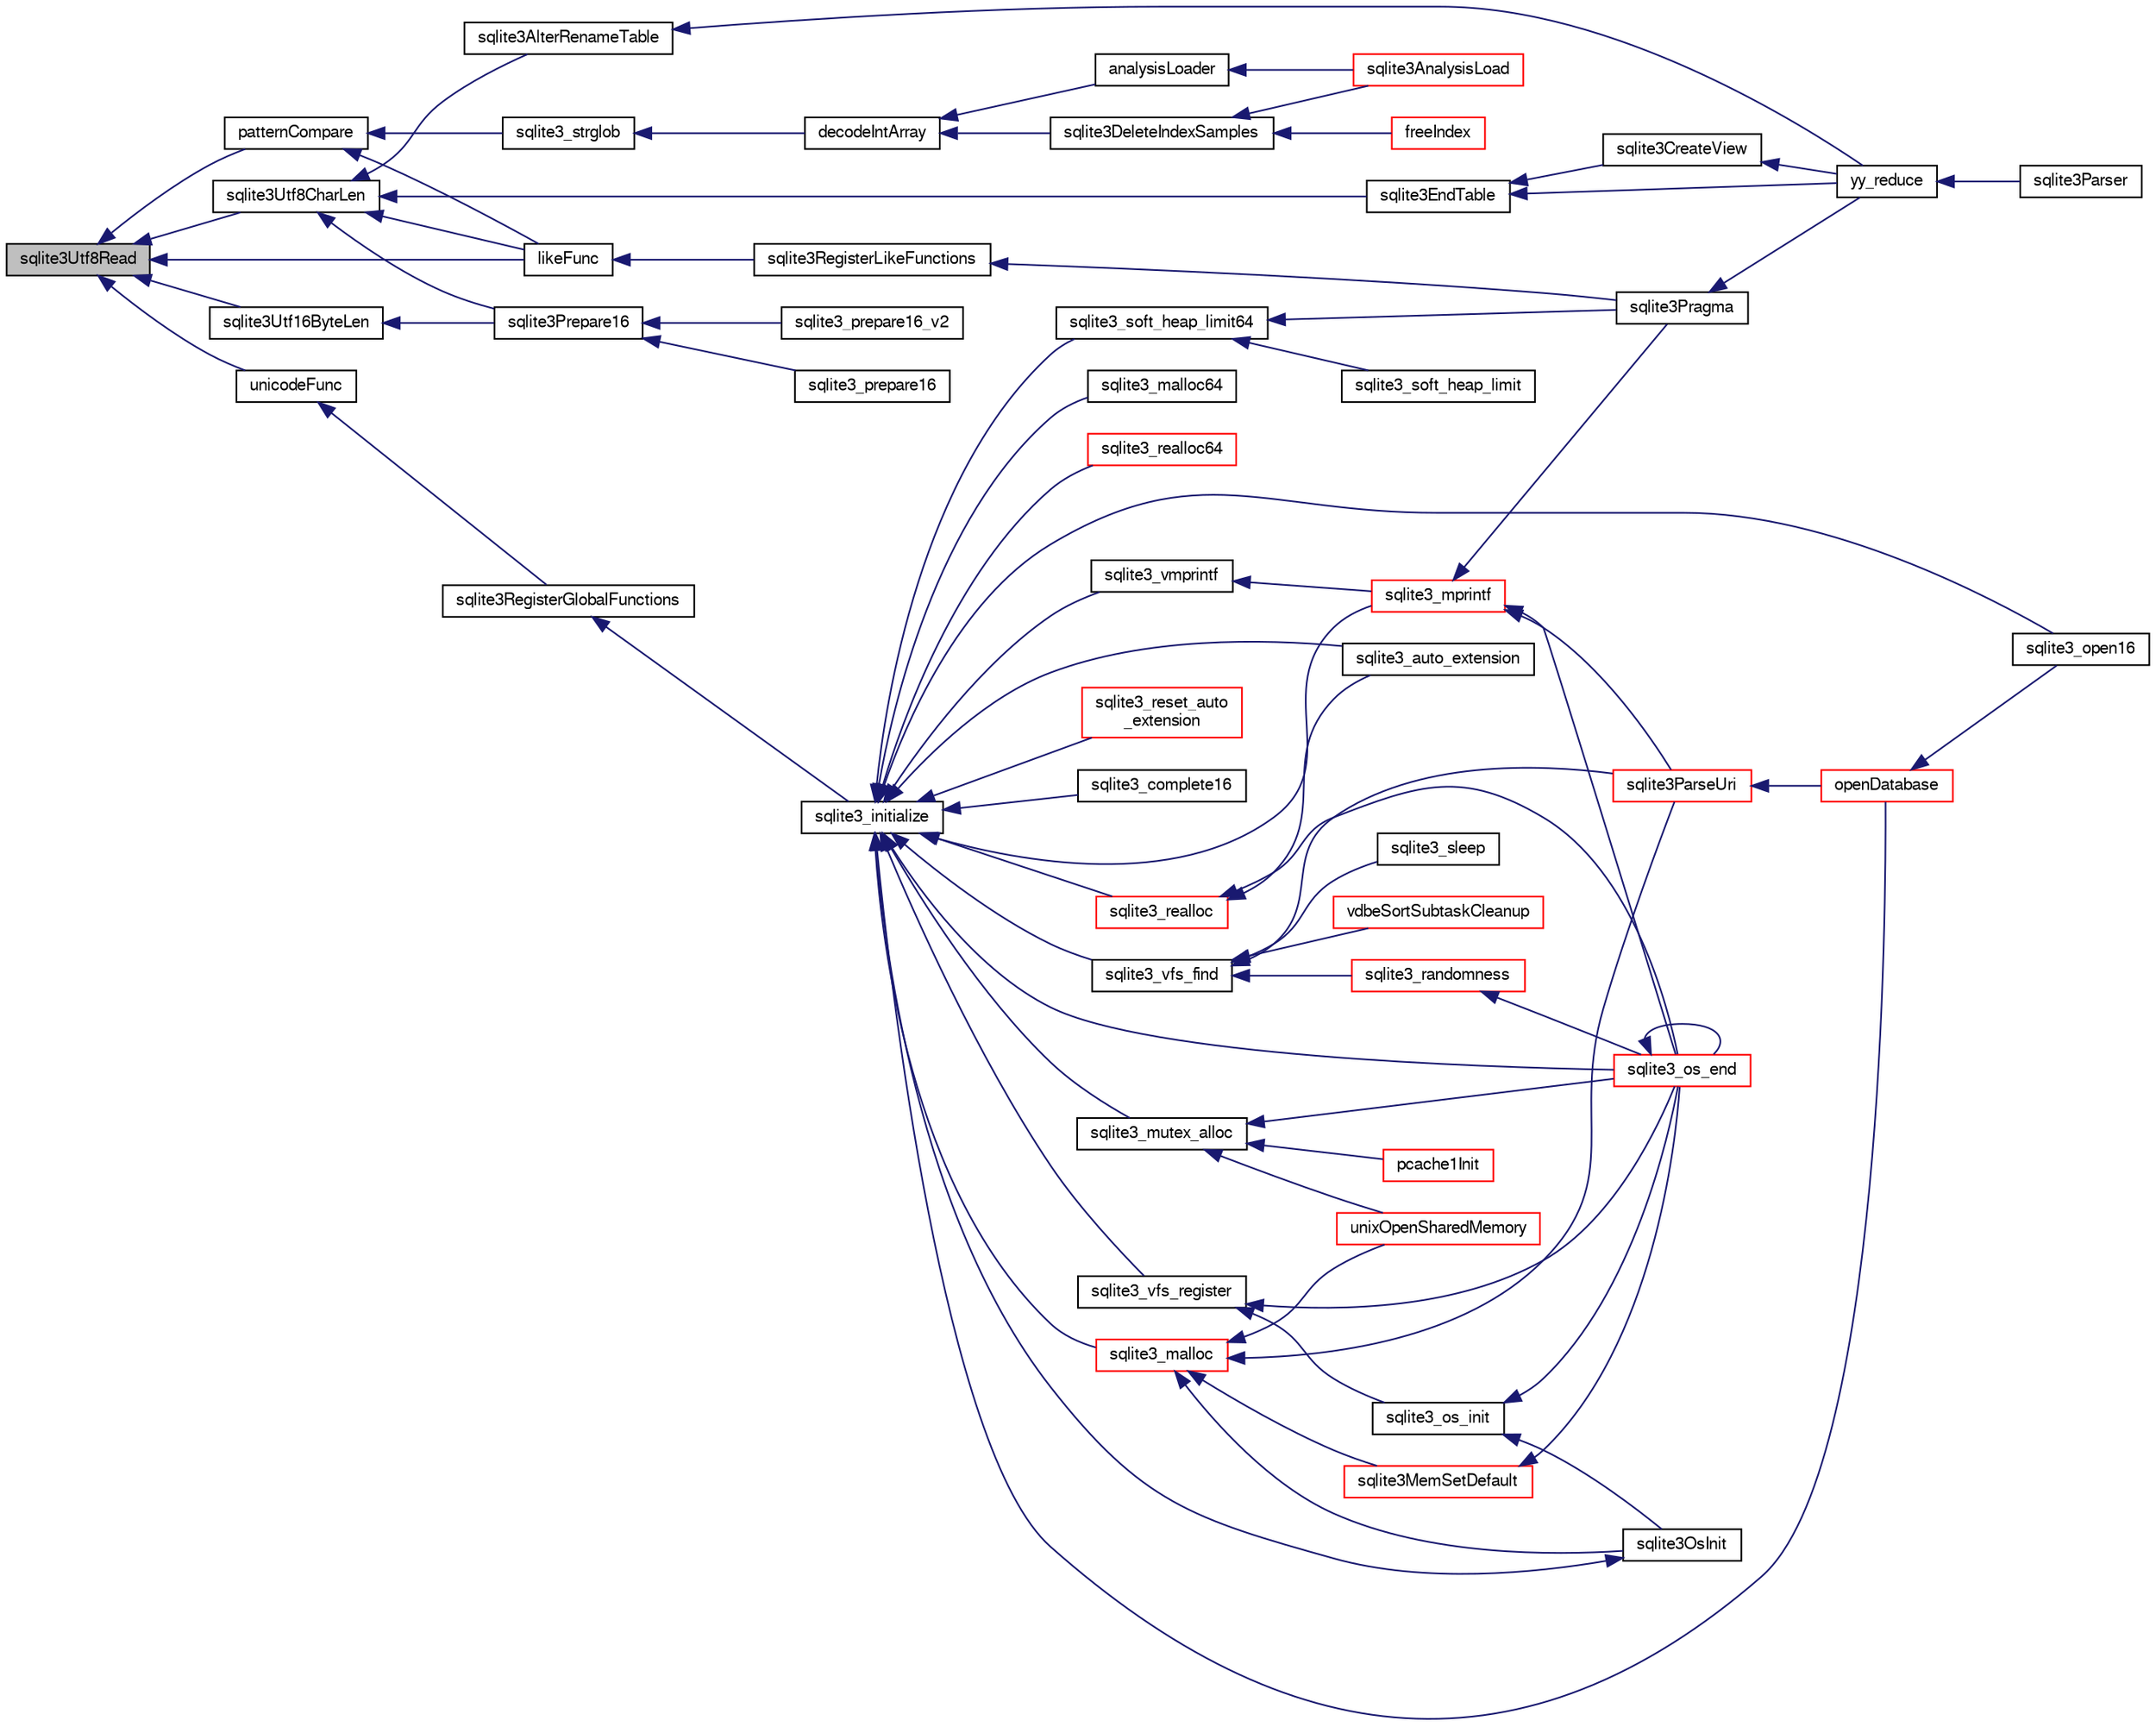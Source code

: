 digraph "sqlite3Utf8Read"
{
  edge [fontname="FreeSans",fontsize="10",labelfontname="FreeSans",labelfontsize="10"];
  node [fontname="FreeSans",fontsize="10",shape=record];
  rankdir="LR";
  Node734310 [label="sqlite3Utf8Read",height=0.2,width=0.4,color="black", fillcolor="grey75", style="filled", fontcolor="black"];
  Node734310 -> Node734311 [dir="back",color="midnightblue",fontsize="10",style="solid",fontname="FreeSans"];
  Node734311 [label="sqlite3Utf8CharLen",height=0.2,width=0.4,color="black", fillcolor="white", style="filled",URL="$sqlite3_8c.html#a066ef98fa63764bd64b8da19566270f8"];
  Node734311 -> Node734312 [dir="back",color="midnightblue",fontsize="10",style="solid",fontname="FreeSans"];
  Node734312 [label="sqlite3AlterRenameTable",height=0.2,width=0.4,color="black", fillcolor="white", style="filled",URL="$sqlite3_8c.html#aa5cfdb507ff74e559f2efb0318c96d2c"];
  Node734312 -> Node734313 [dir="back",color="midnightblue",fontsize="10",style="solid",fontname="FreeSans"];
  Node734313 [label="yy_reduce",height=0.2,width=0.4,color="black", fillcolor="white", style="filled",URL="$sqlite3_8c.html#a7c419a9b25711c666a9a2449ef377f14"];
  Node734313 -> Node734314 [dir="back",color="midnightblue",fontsize="10",style="solid",fontname="FreeSans"];
  Node734314 [label="sqlite3Parser",height=0.2,width=0.4,color="black", fillcolor="white", style="filled",URL="$sqlite3_8c.html#a0327d71a5fabe0b6a343d78a2602e72a"];
  Node734311 -> Node734315 [dir="back",color="midnightblue",fontsize="10",style="solid",fontname="FreeSans"];
  Node734315 [label="sqlite3EndTable",height=0.2,width=0.4,color="black", fillcolor="white", style="filled",URL="$sqlite3_8c.html#a7b5f2c66c0f0b6f819d970ca389768b0"];
  Node734315 -> Node734316 [dir="back",color="midnightblue",fontsize="10",style="solid",fontname="FreeSans"];
  Node734316 [label="sqlite3CreateView",height=0.2,width=0.4,color="black", fillcolor="white", style="filled",URL="$sqlite3_8c.html#a9d85cb00ff71dee5cd9a019503a6982e"];
  Node734316 -> Node734313 [dir="back",color="midnightblue",fontsize="10",style="solid",fontname="FreeSans"];
  Node734315 -> Node734313 [dir="back",color="midnightblue",fontsize="10",style="solid",fontname="FreeSans"];
  Node734311 -> Node734317 [dir="back",color="midnightblue",fontsize="10",style="solid",fontname="FreeSans"];
  Node734317 [label="likeFunc",height=0.2,width=0.4,color="black", fillcolor="white", style="filled",URL="$sqlite3_8c.html#a066cc91be49c444497acfa7f2e7dfbd3"];
  Node734317 -> Node734318 [dir="back",color="midnightblue",fontsize="10",style="solid",fontname="FreeSans"];
  Node734318 [label="sqlite3RegisterLikeFunctions",height=0.2,width=0.4,color="black", fillcolor="white", style="filled",URL="$sqlite3_8c.html#a8d807e0e5709528765edfc75696dbdb5"];
  Node734318 -> Node734319 [dir="back",color="midnightblue",fontsize="10",style="solid",fontname="FreeSans"];
  Node734319 [label="sqlite3Pragma",height=0.2,width=0.4,color="black", fillcolor="white", style="filled",URL="$sqlite3_8c.html#a111391370f58f8e6a6eca51fd34d62ed"];
  Node734319 -> Node734313 [dir="back",color="midnightblue",fontsize="10",style="solid",fontname="FreeSans"];
  Node734311 -> Node734320 [dir="back",color="midnightblue",fontsize="10",style="solid",fontname="FreeSans"];
  Node734320 [label="sqlite3Prepare16",height=0.2,width=0.4,color="black", fillcolor="white", style="filled",URL="$sqlite3_8c.html#a5842e6724b91885125f83c438da1f15b"];
  Node734320 -> Node734321 [dir="back",color="midnightblue",fontsize="10",style="solid",fontname="FreeSans"];
  Node734321 [label="sqlite3_prepare16",height=0.2,width=0.4,color="black", fillcolor="white", style="filled",URL="$sqlite3_8h.html#ad1651e0e1c121ec4027dbd419eb8daca"];
  Node734320 -> Node734322 [dir="back",color="midnightblue",fontsize="10",style="solid",fontname="FreeSans"];
  Node734322 [label="sqlite3_prepare16_v2",height=0.2,width=0.4,color="black", fillcolor="white", style="filled",URL="$sqlite3_8h.html#ad1768867c1e3f150ebafb122c244a228"];
  Node734310 -> Node734323 [dir="back",color="midnightblue",fontsize="10",style="solid",fontname="FreeSans"];
  Node734323 [label="sqlite3Utf16ByteLen",height=0.2,width=0.4,color="black", fillcolor="white", style="filled",URL="$sqlite3_8c.html#a03361e986e6fc07dd0e5ae76e5f1bb5c"];
  Node734323 -> Node734320 [dir="back",color="midnightblue",fontsize="10",style="solid",fontname="FreeSans"];
  Node734310 -> Node734324 [dir="back",color="midnightblue",fontsize="10",style="solid",fontname="FreeSans"];
  Node734324 [label="patternCompare",height=0.2,width=0.4,color="black", fillcolor="white", style="filled",URL="$sqlite3_8c.html#aefc4c0df27b623bc367525cd7f5b0eb0"];
  Node734324 -> Node734325 [dir="back",color="midnightblue",fontsize="10",style="solid",fontname="FreeSans"];
  Node734325 [label="sqlite3_strglob",height=0.2,width=0.4,color="black", fillcolor="white", style="filled",URL="$sqlite3_8h.html#a15e4bdff3e3cd06c68de326d03f4aa37"];
  Node734325 -> Node734326 [dir="back",color="midnightblue",fontsize="10",style="solid",fontname="FreeSans"];
  Node734326 [label="decodeIntArray",height=0.2,width=0.4,color="black", fillcolor="white", style="filled",URL="$sqlite3_8c.html#a5e8b60c7b00918beb59b76e5ed837b01"];
  Node734326 -> Node734327 [dir="back",color="midnightblue",fontsize="10",style="solid",fontname="FreeSans"];
  Node734327 [label="analysisLoader",height=0.2,width=0.4,color="black", fillcolor="white", style="filled",URL="$sqlite3_8c.html#abb38e5b97f93c8a9775233bb28cb1e17"];
  Node734327 -> Node734328 [dir="back",color="midnightblue",fontsize="10",style="solid",fontname="FreeSans"];
  Node734328 [label="sqlite3AnalysisLoad",height=0.2,width=0.4,color="red", fillcolor="white", style="filled",URL="$sqlite3_8c.html#a48a2301c27e1d3d68708b9b8761b5a01"];
  Node734326 -> Node734353 [dir="back",color="midnightblue",fontsize="10",style="solid",fontname="FreeSans"];
  Node734353 [label="sqlite3DeleteIndexSamples",height=0.2,width=0.4,color="black", fillcolor="white", style="filled",URL="$sqlite3_8c.html#aaeda0302fbf61397ec009f65bed047ef"];
  Node734353 -> Node734328 [dir="back",color="midnightblue",fontsize="10",style="solid",fontname="FreeSans"];
  Node734353 -> Node734354 [dir="back",color="midnightblue",fontsize="10",style="solid",fontname="FreeSans"];
  Node734354 [label="freeIndex",height=0.2,width=0.4,color="red", fillcolor="white", style="filled",URL="$sqlite3_8c.html#a00907c99c18d5bcb9d0b38c077146c31"];
  Node734324 -> Node734317 [dir="back",color="midnightblue",fontsize="10",style="solid",fontname="FreeSans"];
  Node734310 -> Node734317 [dir="back",color="midnightblue",fontsize="10",style="solid",fontname="FreeSans"];
  Node734310 -> Node734580 [dir="back",color="midnightblue",fontsize="10",style="solid",fontname="FreeSans"];
  Node734580 [label="unicodeFunc",height=0.2,width=0.4,color="black", fillcolor="white", style="filled",URL="$sqlite3_8c.html#a1d3d012cbe2276d8d713be80884db355"];
  Node734580 -> Node734581 [dir="back",color="midnightblue",fontsize="10",style="solid",fontname="FreeSans"];
  Node734581 [label="sqlite3RegisterGlobalFunctions",height=0.2,width=0.4,color="black", fillcolor="white", style="filled",URL="$sqlite3_8c.html#a9f75bd111010f29e1b8d74344473c4ec"];
  Node734581 -> Node734582 [dir="back",color="midnightblue",fontsize="10",style="solid",fontname="FreeSans"];
  Node734582 [label="sqlite3_initialize",height=0.2,width=0.4,color="black", fillcolor="white", style="filled",URL="$sqlite3_8h.html#ab0c0ee2d5d4cf8b28e9572296a8861df"];
  Node734582 -> Node734583 [dir="back",color="midnightblue",fontsize="10",style="solid",fontname="FreeSans"];
  Node734583 [label="sqlite3_vfs_find",height=0.2,width=0.4,color="black", fillcolor="white", style="filled",URL="$sqlite3_8h.html#ac201a26de3dfa1d6deb8069eb8d95627"];
  Node734583 -> Node734584 [dir="back",color="midnightblue",fontsize="10",style="solid",fontname="FreeSans"];
  Node734584 [label="sqlite3_randomness",height=0.2,width=0.4,color="red", fillcolor="white", style="filled",URL="$sqlite3_8h.html#aa452ad88657d4606e137b09c4e9315c7"];
  Node734584 -> Node734589 [dir="back",color="midnightblue",fontsize="10",style="solid",fontname="FreeSans"];
  Node734589 [label="sqlite3_os_end",height=0.2,width=0.4,color="red", fillcolor="white", style="filled",URL="$sqlite3_8h.html#a2288c95881ecca13d994e42b6a958906"];
  Node734589 -> Node734589 [dir="back",color="midnightblue",fontsize="10",style="solid",fontname="FreeSans"];
  Node734583 -> Node734726 [dir="back",color="midnightblue",fontsize="10",style="solid",fontname="FreeSans"];
  Node734726 [label="vdbeSortSubtaskCleanup",height=0.2,width=0.4,color="red", fillcolor="white", style="filled",URL="$sqlite3_8c.html#abc8ce4c3ef58cc10f5b27642aab32b30"];
  Node734583 -> Node734729 [dir="back",color="midnightblue",fontsize="10",style="solid",fontname="FreeSans"];
  Node734729 [label="sqlite3ParseUri",height=0.2,width=0.4,color="red", fillcolor="white", style="filled",URL="$sqlite3_8c.html#aaa912f29a67460d8b2186c97056e8767"];
  Node734729 -> Node734554 [dir="back",color="midnightblue",fontsize="10",style="solid",fontname="FreeSans"];
  Node734554 [label="openDatabase",height=0.2,width=0.4,color="red", fillcolor="white", style="filled",URL="$sqlite3_8c.html#a6a9c3bc3a64234e863413f41db473758"];
  Node734554 -> Node734557 [dir="back",color="midnightblue",fontsize="10",style="solid",fontname="FreeSans"];
  Node734557 [label="sqlite3_open16",height=0.2,width=0.4,color="black", fillcolor="white", style="filled",URL="$sqlite3_8h.html#adbc401bb96713f32e553db32f6f3ca33"];
  Node734583 -> Node734730 [dir="back",color="midnightblue",fontsize="10",style="solid",fontname="FreeSans"];
  Node734730 [label="sqlite3_sleep",height=0.2,width=0.4,color="black", fillcolor="white", style="filled",URL="$sqlite3_8h.html#ad0c133ddbbecb6433f3c6ebef8966efa"];
  Node734582 -> Node734731 [dir="back",color="midnightblue",fontsize="10",style="solid",fontname="FreeSans"];
  Node734731 [label="sqlite3_vfs_register",height=0.2,width=0.4,color="black", fillcolor="white", style="filled",URL="$sqlite3_8h.html#a7184b289ccd4c4c7200589137d88c4ae"];
  Node734731 -> Node734732 [dir="back",color="midnightblue",fontsize="10",style="solid",fontname="FreeSans"];
  Node734732 [label="sqlite3_os_init",height=0.2,width=0.4,color="black", fillcolor="white", style="filled",URL="$sqlite3_8h.html#acebc2290d00a32d3afe2361f2979038b"];
  Node734732 -> Node734733 [dir="back",color="midnightblue",fontsize="10",style="solid",fontname="FreeSans"];
  Node734733 [label="sqlite3OsInit",height=0.2,width=0.4,color="black", fillcolor="white", style="filled",URL="$sqlite3_8c.html#afeaa886fe1ca086a30fd278b1d069762"];
  Node734733 -> Node734582 [dir="back",color="midnightblue",fontsize="10",style="solid",fontname="FreeSans"];
  Node734732 -> Node734589 [dir="back",color="midnightblue",fontsize="10",style="solid",fontname="FreeSans"];
  Node734731 -> Node734589 [dir="back",color="midnightblue",fontsize="10",style="solid",fontname="FreeSans"];
  Node734582 -> Node734734 [dir="back",color="midnightblue",fontsize="10",style="solid",fontname="FreeSans"];
  Node734734 [label="sqlite3_mutex_alloc",height=0.2,width=0.4,color="black", fillcolor="white", style="filled",URL="$sqlite3_8h.html#aa3f89418cd18e99596435c958b29b650"];
  Node734734 -> Node734735 [dir="back",color="midnightblue",fontsize="10",style="solid",fontname="FreeSans"];
  Node734735 [label="unixOpenSharedMemory",height=0.2,width=0.4,color="red", fillcolor="white", style="filled",URL="$sqlite3_8c.html#a30775afa2e08ca6ddc7853326afed7c7"];
  Node734734 -> Node734589 [dir="back",color="midnightblue",fontsize="10",style="solid",fontname="FreeSans"];
  Node734734 -> Node734737 [dir="back",color="midnightblue",fontsize="10",style="solid",fontname="FreeSans"];
  Node734737 [label="pcache1Init",height=0.2,width=0.4,color="red", fillcolor="white", style="filled",URL="$sqlite3_8c.html#a05e9c1daf3dd812db1d769b69b20e069"];
  Node734582 -> Node734807 [dir="back",color="midnightblue",fontsize="10",style="solid",fontname="FreeSans"];
  Node734807 [label="sqlite3_soft_heap_limit64",height=0.2,width=0.4,color="black", fillcolor="white", style="filled",URL="$sqlite3_8h.html#ab37b3a4d1652e3acb2c43d1252e6b852"];
  Node734807 -> Node734808 [dir="back",color="midnightblue",fontsize="10",style="solid",fontname="FreeSans"];
  Node734808 [label="sqlite3_soft_heap_limit",height=0.2,width=0.4,color="black", fillcolor="white", style="filled",URL="$sqlite3_8h.html#a18c3472581de3072201723e798524fdc"];
  Node734807 -> Node734319 [dir="back",color="midnightblue",fontsize="10",style="solid",fontname="FreeSans"];
  Node734582 -> Node734809 [dir="back",color="midnightblue",fontsize="10",style="solid",fontname="FreeSans"];
  Node734809 [label="sqlite3_malloc",height=0.2,width=0.4,color="red", fillcolor="white", style="filled",URL="$sqlite3_8h.html#a510e31845345737f17d86ce0b2328356"];
  Node734809 -> Node734733 [dir="back",color="midnightblue",fontsize="10",style="solid",fontname="FreeSans"];
  Node734809 -> Node734805 [dir="back",color="midnightblue",fontsize="10",style="solid",fontname="FreeSans"];
  Node734805 [label="sqlite3MemSetDefault",height=0.2,width=0.4,color="red", fillcolor="white", style="filled",URL="$sqlite3_8c.html#a162fbfd727e92c5f8f72625b5ff62549"];
  Node734805 -> Node734589 [dir="back",color="midnightblue",fontsize="10",style="solid",fontname="FreeSans"];
  Node734809 -> Node734735 [dir="back",color="midnightblue",fontsize="10",style="solid",fontname="FreeSans"];
  Node734809 -> Node734729 [dir="back",color="midnightblue",fontsize="10",style="solid",fontname="FreeSans"];
  Node734582 -> Node735074 [dir="back",color="midnightblue",fontsize="10",style="solid",fontname="FreeSans"];
  Node735074 [label="sqlite3_malloc64",height=0.2,width=0.4,color="black", fillcolor="white", style="filled",URL="$sqlite3_8h.html#a12b7ee85e539ea28c130c5c75b96a82a"];
  Node734582 -> Node735075 [dir="back",color="midnightblue",fontsize="10",style="solid",fontname="FreeSans"];
  Node735075 [label="sqlite3_realloc",height=0.2,width=0.4,color="red", fillcolor="white", style="filled",URL="$sqlite3_8h.html#a627f0eeface58024ef47403d8cc76b35"];
  Node735075 -> Node734589 [dir="back",color="midnightblue",fontsize="10",style="solid",fontname="FreeSans"];
  Node735075 -> Node735091 [dir="back",color="midnightblue",fontsize="10",style="solid",fontname="FreeSans"];
  Node735091 [label="sqlite3_auto_extension",height=0.2,width=0.4,color="black", fillcolor="white", style="filled",URL="$sqlite3_8h.html#a85a95b45e94f6bcd52aa39b6acdb36d7"];
  Node734582 -> Node735093 [dir="back",color="midnightblue",fontsize="10",style="solid",fontname="FreeSans"];
  Node735093 [label="sqlite3_realloc64",height=0.2,width=0.4,color="red", fillcolor="white", style="filled",URL="$sqlite3_8h.html#afe88c85e9f864a3fd92941cad197245d"];
  Node734582 -> Node734883 [dir="back",color="midnightblue",fontsize="10",style="solid",fontname="FreeSans"];
  Node734883 [label="sqlite3_vmprintf",height=0.2,width=0.4,color="black", fillcolor="white", style="filled",URL="$sqlite3_8h.html#ac240de67ddf003828f16a6d9dd3fa3ca"];
  Node734883 -> Node734884 [dir="back",color="midnightblue",fontsize="10",style="solid",fontname="FreeSans"];
  Node734884 [label="sqlite3_mprintf",height=0.2,width=0.4,color="red", fillcolor="white", style="filled",URL="$sqlite3_8h.html#a9533933e57f7ccbb48c32041ce3a8862"];
  Node734884 -> Node734589 [dir="back",color="midnightblue",fontsize="10",style="solid",fontname="FreeSans"];
  Node734884 -> Node734319 [dir="back",color="midnightblue",fontsize="10",style="solid",fontname="FreeSans"];
  Node734884 -> Node734729 [dir="back",color="midnightblue",fontsize="10",style="solid",fontname="FreeSans"];
  Node734582 -> Node734884 [dir="back",color="midnightblue",fontsize="10",style="solid",fontname="FreeSans"];
  Node734582 -> Node734589 [dir="back",color="midnightblue",fontsize="10",style="solid",fontname="FreeSans"];
  Node734582 -> Node735091 [dir="back",color="midnightblue",fontsize="10",style="solid",fontname="FreeSans"];
  Node734582 -> Node735193 [dir="back",color="midnightblue",fontsize="10",style="solid",fontname="FreeSans"];
  Node735193 [label="sqlite3_reset_auto\l_extension",height=0.2,width=0.4,color="red", fillcolor="white", style="filled",URL="$sqlite3_8h.html#ac33f4064ae6690cada7bdc89e8153ffc"];
  Node734582 -> Node735058 [dir="back",color="midnightblue",fontsize="10",style="solid",fontname="FreeSans"];
  Node735058 [label="sqlite3_complete16",height=0.2,width=0.4,color="black", fillcolor="white", style="filled",URL="$sqlite3_8h.html#a3260341c2ef82787acca48414a1d03a1"];
  Node734582 -> Node734554 [dir="back",color="midnightblue",fontsize="10",style="solid",fontname="FreeSans"];
  Node734582 -> Node734557 [dir="back",color="midnightblue",fontsize="10",style="solid",fontname="FreeSans"];
}
